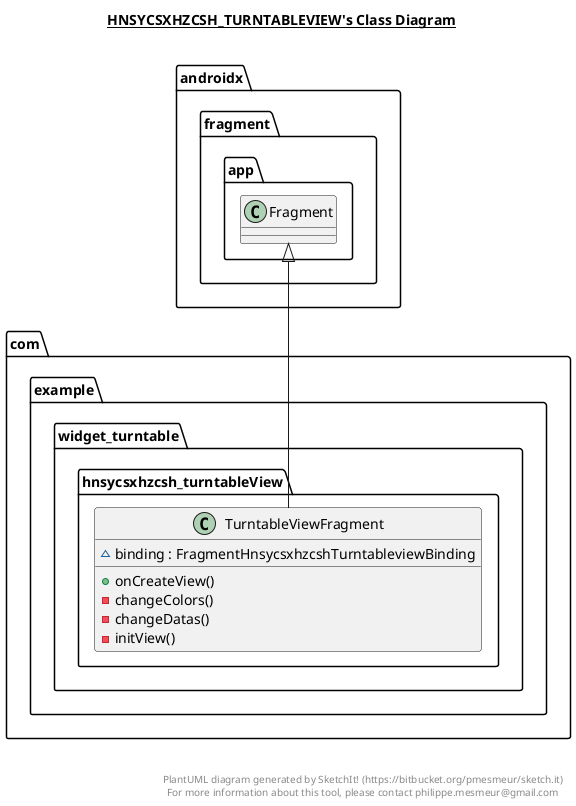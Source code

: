 @startuml

title __HNSYCSXHZCSH_TURNTABLEVIEW's Class Diagram__\n

  namespace com.example.widget_turntable {
    namespace hnsycsxhzcsh_turntableView {
      class com.example.widget_turntable.hnsycsxhzcsh_turntableView.TurntableViewFragment {
          ~ binding : FragmentHnsycsxhzcshTurntableviewBinding
          + onCreateView()
          - changeColors()
          - changeDatas()
          - initView()
      }
    }
  }
  

  com.example.widget_turntable.hnsycsxhzcsh_turntableView.TurntableViewFragment -up-|> androidx.fragment.app.Fragment


right footer


PlantUML diagram generated by SketchIt! (https://bitbucket.org/pmesmeur/sketch.it)
For more information about this tool, please contact philippe.mesmeur@gmail.com
endfooter

@enduml
